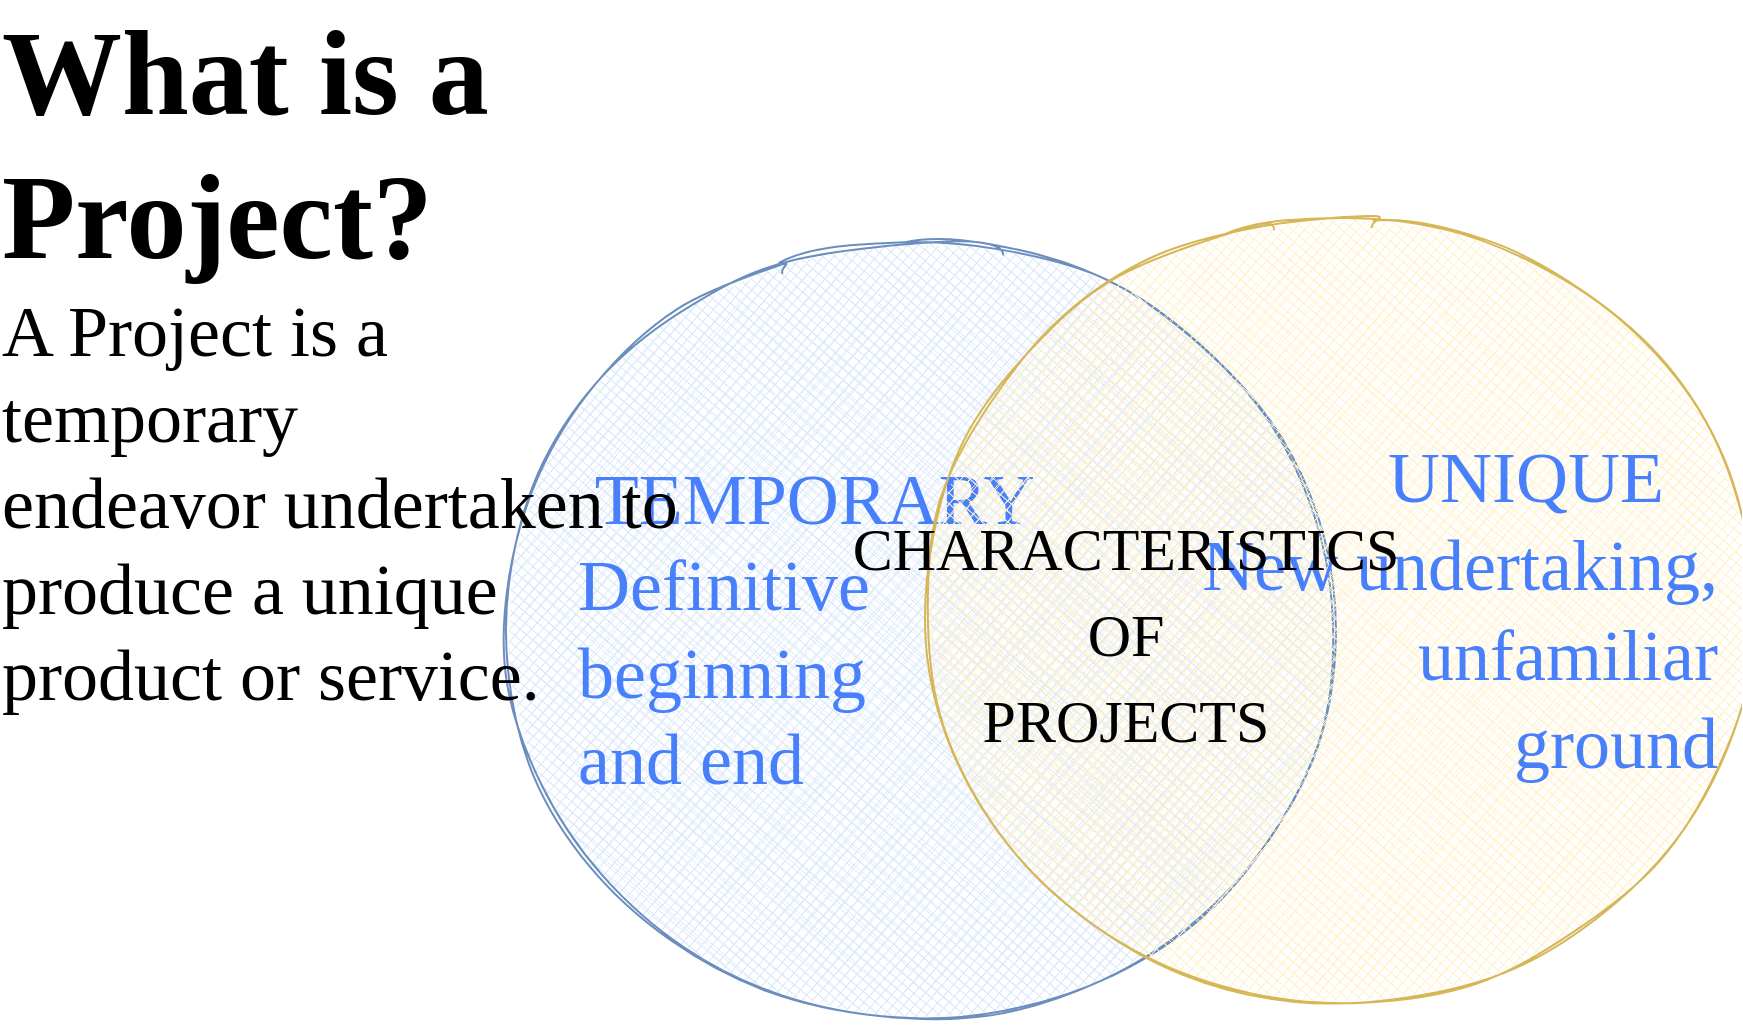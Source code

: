 <mxfile version="16.1.2" type="device"><diagram id="BcVK5F5Zbg4oD-vYJ-w7" name="Page-1"><mxGraphModel dx="1106" dy="997" grid="1" gridSize="10" guides="1" tooltips="1" connect="1" arrows="1" fold="1" page="1" pageScale="1" pageWidth="1600" pageHeight="1200" math="0" shadow="0"><root><mxCell id="0"/><mxCell id="1" parent="0"/><mxCell id="xehlWoDdcE4qWhSzkb8d-1" value="&lt;font face=&quot;FZJingLeiS-R-GB&quot; style=&quot;font-size: 36px&quot; color=&quot;#487ffb&quot;&gt;&amp;nbsp; &amp;nbsp; TEMPORARY&lt;br&gt;&amp;nbsp; &amp;nbsp;Definitive &lt;br&gt;&amp;nbsp; &amp;nbsp;beginning &lt;br&gt;&amp;nbsp; &amp;nbsp;and end&lt;/font&gt;" style="ellipse;whiteSpace=wrap;html=1;aspect=fixed;sketch=1;fillStyle=cross-hatch;fillColor=#dae8fc;strokeColor=#6c8ebf;align=left;" vertex="1" parent="1"><mxGeometry x="300" y="90" width="400" height="400" as="geometry"/></mxCell><mxCell id="xehlWoDdcE4qWhSzkb8d-2" value="&lt;div style=&quot;font-size: 36px&quot;&gt;&lt;span&gt;&lt;font style=&quot;font-size: 36px&quot; face=&quot;FZJingLeiS-R-GB&quot; color=&quot;#487ffb&quot;&gt;UNIQUE&amp;nbsp; &amp;nbsp;&amp;nbsp;&lt;/font&gt;&lt;/span&gt;&lt;/div&gt;&lt;div style=&quot;font-size: 36px&quot;&gt;&lt;span&gt;&lt;font style=&quot;font-size: 36px&quot; face=&quot;FZJingLeiS-R-GB&quot; color=&quot;#487ffb&quot;&gt;New undertaking,&amp;nbsp;&lt;/font&gt;&lt;/span&gt;&lt;/div&gt;&lt;div style=&quot;font-size: 36px&quot;&gt;&lt;span&gt;&lt;font style=&quot;font-size: 36px&quot; face=&quot;FZJingLeiS-R-GB&quot; color=&quot;#487ffb&quot;&gt;unfamiliar&amp;nbsp;&lt;/font&gt;&lt;/span&gt;&lt;/div&gt;&lt;div style=&quot;font-size: 36px&quot;&gt;&lt;span&gt;&lt;font style=&quot;font-size: 36px&quot; face=&quot;FZJingLeiS-R-GB&quot; color=&quot;#487ffb&quot;&gt;ground&amp;nbsp;&lt;/font&gt;&lt;/span&gt;&lt;/div&gt;" style="ellipse;whiteSpace=wrap;html=1;aspect=fixed;sketch=1;fillStyle=cross-hatch;fillColor=#fff2cc;strokeColor=#d6b656;align=right;" vertex="1" parent="1"><mxGeometry x="510" y="80" width="400" height="400" as="geometry"/></mxCell><mxCell id="xehlWoDdcE4qWhSzkb8d-5" value="&lt;div style=&quot;text-align: left&quot;&gt;&lt;b style=&quot;font-size: 60px&quot;&gt;What is a Project?&lt;/b&gt;&lt;/div&gt;&lt;div style=&quot;text-align: left&quot;&gt;&lt;/div&gt;&lt;div style=&quot;text-align: left&quot;&gt;&lt;span&gt;A Project is a temporary&amp;nbsp;&lt;/span&gt;&lt;/div&gt;&lt;div style=&quot;text-align: left&quot;&gt;&lt;span&gt;endeavor undertaken to&amp;nbsp;&lt;/span&gt;&lt;/div&gt;&lt;div style=&quot;text-align: left&quot;&gt;&lt;span&gt;produce a unique&amp;nbsp;&lt;/span&gt;&lt;/div&gt;&lt;div style=&quot;text-align: left&quot;&gt;&lt;span&gt;product or service.&lt;/span&gt;&lt;/div&gt;" style="text;html=1;strokeColor=none;fillColor=none;align=center;verticalAlign=middle;whiteSpace=wrap;rounded=0;sketch=1;fillStyle=cross-hatch;fontFamily=FZJingLeiS-R-GB;fontSize=36;" vertex="1" parent="1"><mxGeometry x="40" y="30" width="360" height="250" as="geometry"/></mxCell><mxCell id="xehlWoDdcE4qWhSzkb8d-6" value="&lt;font style=&quot;font-size: 30px&quot;&gt;CHARACTERISTICS&lt;br&gt;OF&lt;br&gt;PROJECTS&lt;/font&gt;" style="text;html=1;strokeColor=none;fillColor=none;align=center;verticalAlign=middle;whiteSpace=wrap;rounded=0;sketch=1;fillStyle=cross-hatch;fontFamily=FZJingLeiS-R-GB;fontSize=36;" vertex="1" parent="1"><mxGeometry x="573" y="276" width="60" height="30" as="geometry"/></mxCell></root></mxGraphModel></diagram></mxfile>